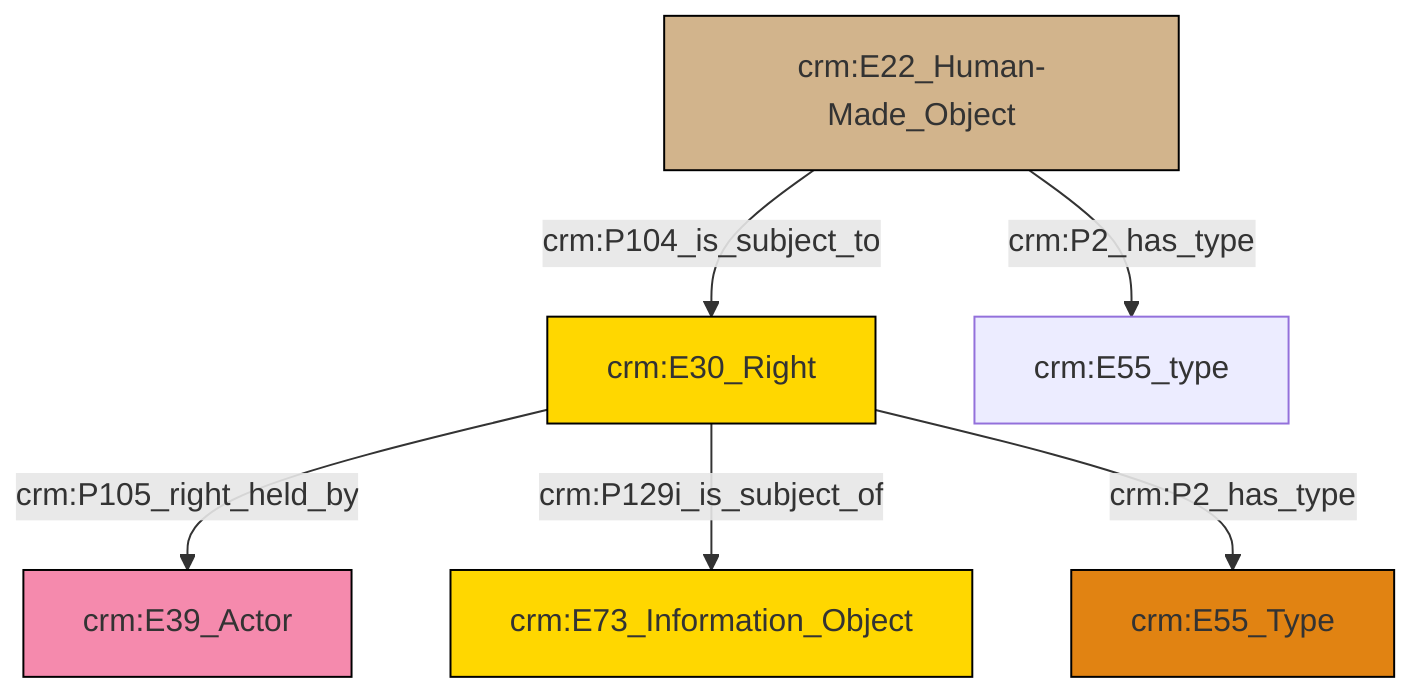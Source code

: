 graph TD
classDef Literal fill:#f2f2f2,stroke:#000000;
classDef CRM_Entity fill:#FFFFFF,stroke:#000000;
classDef Temporal_Entity fill:#00C9E6, stroke:#000000;
classDef Type fill:#E18312, stroke:#000000;
classDef Time-Span fill:#2C9C91, stroke:#000000;
classDef Appellation fill:#FFEB7F, stroke:#000000;
classDef Place fill:#008836, stroke:#000000;
classDef Persistent_Item fill:#B266B2, stroke:#000000;
classDef Conceptual_Object fill:#FFD700, stroke:#000000;
classDef Physical_Thing fill:#D2B48C, stroke:#000000;
classDef Actor fill:#f58aad, stroke:#000000;
classDef PC_Classes fill:#4ce600, stroke:#000000;
classDef Multi fill:#cccccc,stroke:#000000;

0["crm:E22_Human-Made_Object"]:::Physical_Thing -->|crm:P104_is_subject_to| 1["crm:E30_Right"]:::Conceptual_Object
1["crm:E30_Right"]:::Conceptual_Object -->|crm:P105_right_held_by| 3["crm:E39_Actor"]:::Actor
1["crm:E30_Right"]:::Conceptual_Object -->|crm:P129i_is_subject_of| 5["crm:E73_Information_Object"]:::Conceptual_Object
0["crm:E22_Human-Made_Object"]:::Physical_Thing -->|crm:P2_has_type| 6["crm:E55_type"]:::Default
1["crm:E30_Right"]:::Conceptual_Object -->|crm:P2_has_type| 9["crm:E55_Type"]:::Type